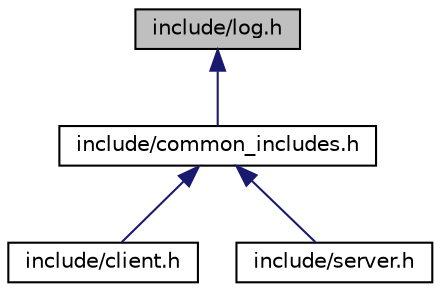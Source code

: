 digraph "include/log.h"
{
 // LATEX_PDF_SIZE
  edge [fontname="Helvetica",fontsize="10",labelfontname="Helvetica",labelfontsize="10"];
  node [fontname="Helvetica",fontsize="10",shape=record];
  Node1 [label="include/log.h",height=0.2,width=0.4,color="black", fillcolor="grey75", style="filled", fontcolor="black",tooltip="This file defines the Logger class used for logging messages at various levels. It allows logging to ..."];
  Node1 -> Node2 [dir="back",color="midnightblue",fontsize="10",style="solid"];
  Node2 [label="include/common_includes.h",height=0.2,width=0.4,color="black", fillcolor="white", style="filled",URL="$common__includes_8h.html",tooltip="This file contains the common dependencies and the definition of the TaskQueue and MessageQueue class..."];
  Node2 -> Node3 [dir="back",color="midnightblue",fontsize="10",style="solid"];
  Node3 [label="include/client.h",height=0.2,width=0.4,color="black", fillcolor="white", style="filled",URL="$client_8h.html",tooltip="Header file that defines the Client class responsible for managing client-side operations including c..."];
  Node2 -> Node4 [dir="back",color="midnightblue",fontsize="10",style="solid"];
  Node4 [label="include/server.h",height=0.2,width=0.4,color="black", fillcolor="white", style="filled",URL="$server_8h.html",tooltip="Header file that defines the Server class responsible for handling server-side operations including c..."];
}
